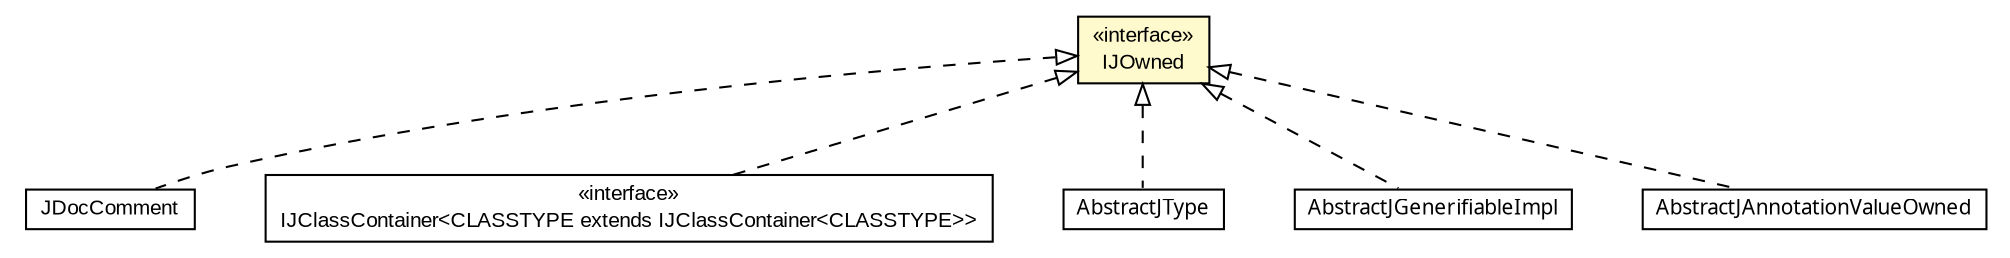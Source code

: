 #!/usr/local/bin/dot
#
# Class diagram 
# Generated by UMLGraph version 5.1 (http://www.umlgraph.org/)
#

digraph G {
	edge [fontname="arial",fontsize=10,labelfontname="arial",labelfontsize=10];
	node [fontname="arial",fontsize=10,shape=plaintext];
	nodesep=0.25;
	ranksep=0.5;
	// com.helger.jcodemodel.JDocComment
	c9184 [label=<<table title="com.helger.jcodemodel.JDocComment" border="0" cellborder="1" cellspacing="0" cellpadding="2" port="p" href="./JDocComment.html">
		<tr><td><table border="0" cellspacing="0" cellpadding="1">
<tr><td align="center" balign="center"> JDocComment </td></tr>
		</table></td></tr>
		</table>>, fontname="arial", fontcolor="black", fontsize=10.0];
	// com.helger.jcodemodel.IJOwned
	c9213 [label=<<table title="com.helger.jcodemodel.IJOwned" border="0" cellborder="1" cellspacing="0" cellpadding="2" port="p" bgcolor="lemonChiffon" href="./IJOwned.html">
		<tr><td><table border="0" cellspacing="0" cellpadding="1">
<tr><td align="center" balign="center"> &#171;interface&#187; </td></tr>
<tr><td align="center" balign="center"> IJOwned </td></tr>
		</table></td></tr>
		</table>>, fontname="arial", fontcolor="black", fontsize=10.0];
	// com.helger.jcodemodel.IJClassContainer<CLASSTYPE extends com.helger.jcodemodel.IJClassContainer<CLASSTYPE>>
	c9220 [label=<<table title="com.helger.jcodemodel.IJClassContainer" border="0" cellborder="1" cellspacing="0" cellpadding="2" port="p" href="./IJClassContainer.html">
		<tr><td><table border="0" cellspacing="0" cellpadding="1">
<tr><td align="center" balign="center"> &#171;interface&#187; </td></tr>
<tr><td align="center" balign="center"> IJClassContainer&lt;CLASSTYPE extends IJClassContainer&lt;CLASSTYPE&gt;&gt; </td></tr>
		</table></td></tr>
		</table>>, fontname="arial", fontcolor="black", fontsize=10.0];
	// com.helger.jcodemodel.AbstractJType
	c9225 [label=<<table title="com.helger.jcodemodel.AbstractJType" border="0" cellborder="1" cellspacing="0" cellpadding="2" port="p" href="./AbstractJType.html">
		<tr><td><table border="0" cellspacing="0" cellpadding="1">
<tr><td align="center" balign="center"><font face="ariali"> AbstractJType </font></td></tr>
		</table></td></tr>
		</table>>, fontname="arial", fontcolor="black", fontsize=10.0];
	// com.helger.jcodemodel.AbstractJGenerifiableImpl
	c9227 [label=<<table title="com.helger.jcodemodel.AbstractJGenerifiableImpl" border="0" cellborder="1" cellspacing="0" cellpadding="2" port="p" href="./AbstractJGenerifiableImpl.html">
		<tr><td><table border="0" cellspacing="0" cellpadding="1">
<tr><td align="center" balign="center"><font face="ariali"> AbstractJGenerifiableImpl </font></td></tr>
		</table></td></tr>
		</table>>, fontname="arial", fontcolor="black", fontsize=10.0];
	// com.helger.jcodemodel.AbstractJAnnotationValueOwned
	c9232 [label=<<table title="com.helger.jcodemodel.AbstractJAnnotationValueOwned" border="0" cellborder="1" cellspacing="0" cellpadding="2" port="p" href="./AbstractJAnnotationValueOwned.html">
		<tr><td><table border="0" cellspacing="0" cellpadding="1">
<tr><td align="center" balign="center"><font face="ariali"> AbstractJAnnotationValueOwned </font></td></tr>
		</table></td></tr>
		</table>>, fontname="arial", fontcolor="black", fontsize=10.0];
	//com.helger.jcodemodel.JDocComment implements com.helger.jcodemodel.IJOwned
	c9213:p -> c9184:p [dir=back,arrowtail=empty,style=dashed];
	//com.helger.jcodemodel.IJClassContainer<CLASSTYPE extends com.helger.jcodemodel.IJClassContainer<CLASSTYPE>> implements com.helger.jcodemodel.IJOwned
	c9213:p -> c9220:p [dir=back,arrowtail=empty,style=dashed];
	//com.helger.jcodemodel.AbstractJType implements com.helger.jcodemodel.IJOwned
	c9213:p -> c9225:p [dir=back,arrowtail=empty,style=dashed];
	//com.helger.jcodemodel.AbstractJGenerifiableImpl implements com.helger.jcodemodel.IJOwned
	c9213:p -> c9227:p [dir=back,arrowtail=empty,style=dashed];
	//com.helger.jcodemodel.AbstractJAnnotationValueOwned implements com.helger.jcodemodel.IJOwned
	c9213:p -> c9232:p [dir=back,arrowtail=empty,style=dashed];
}

